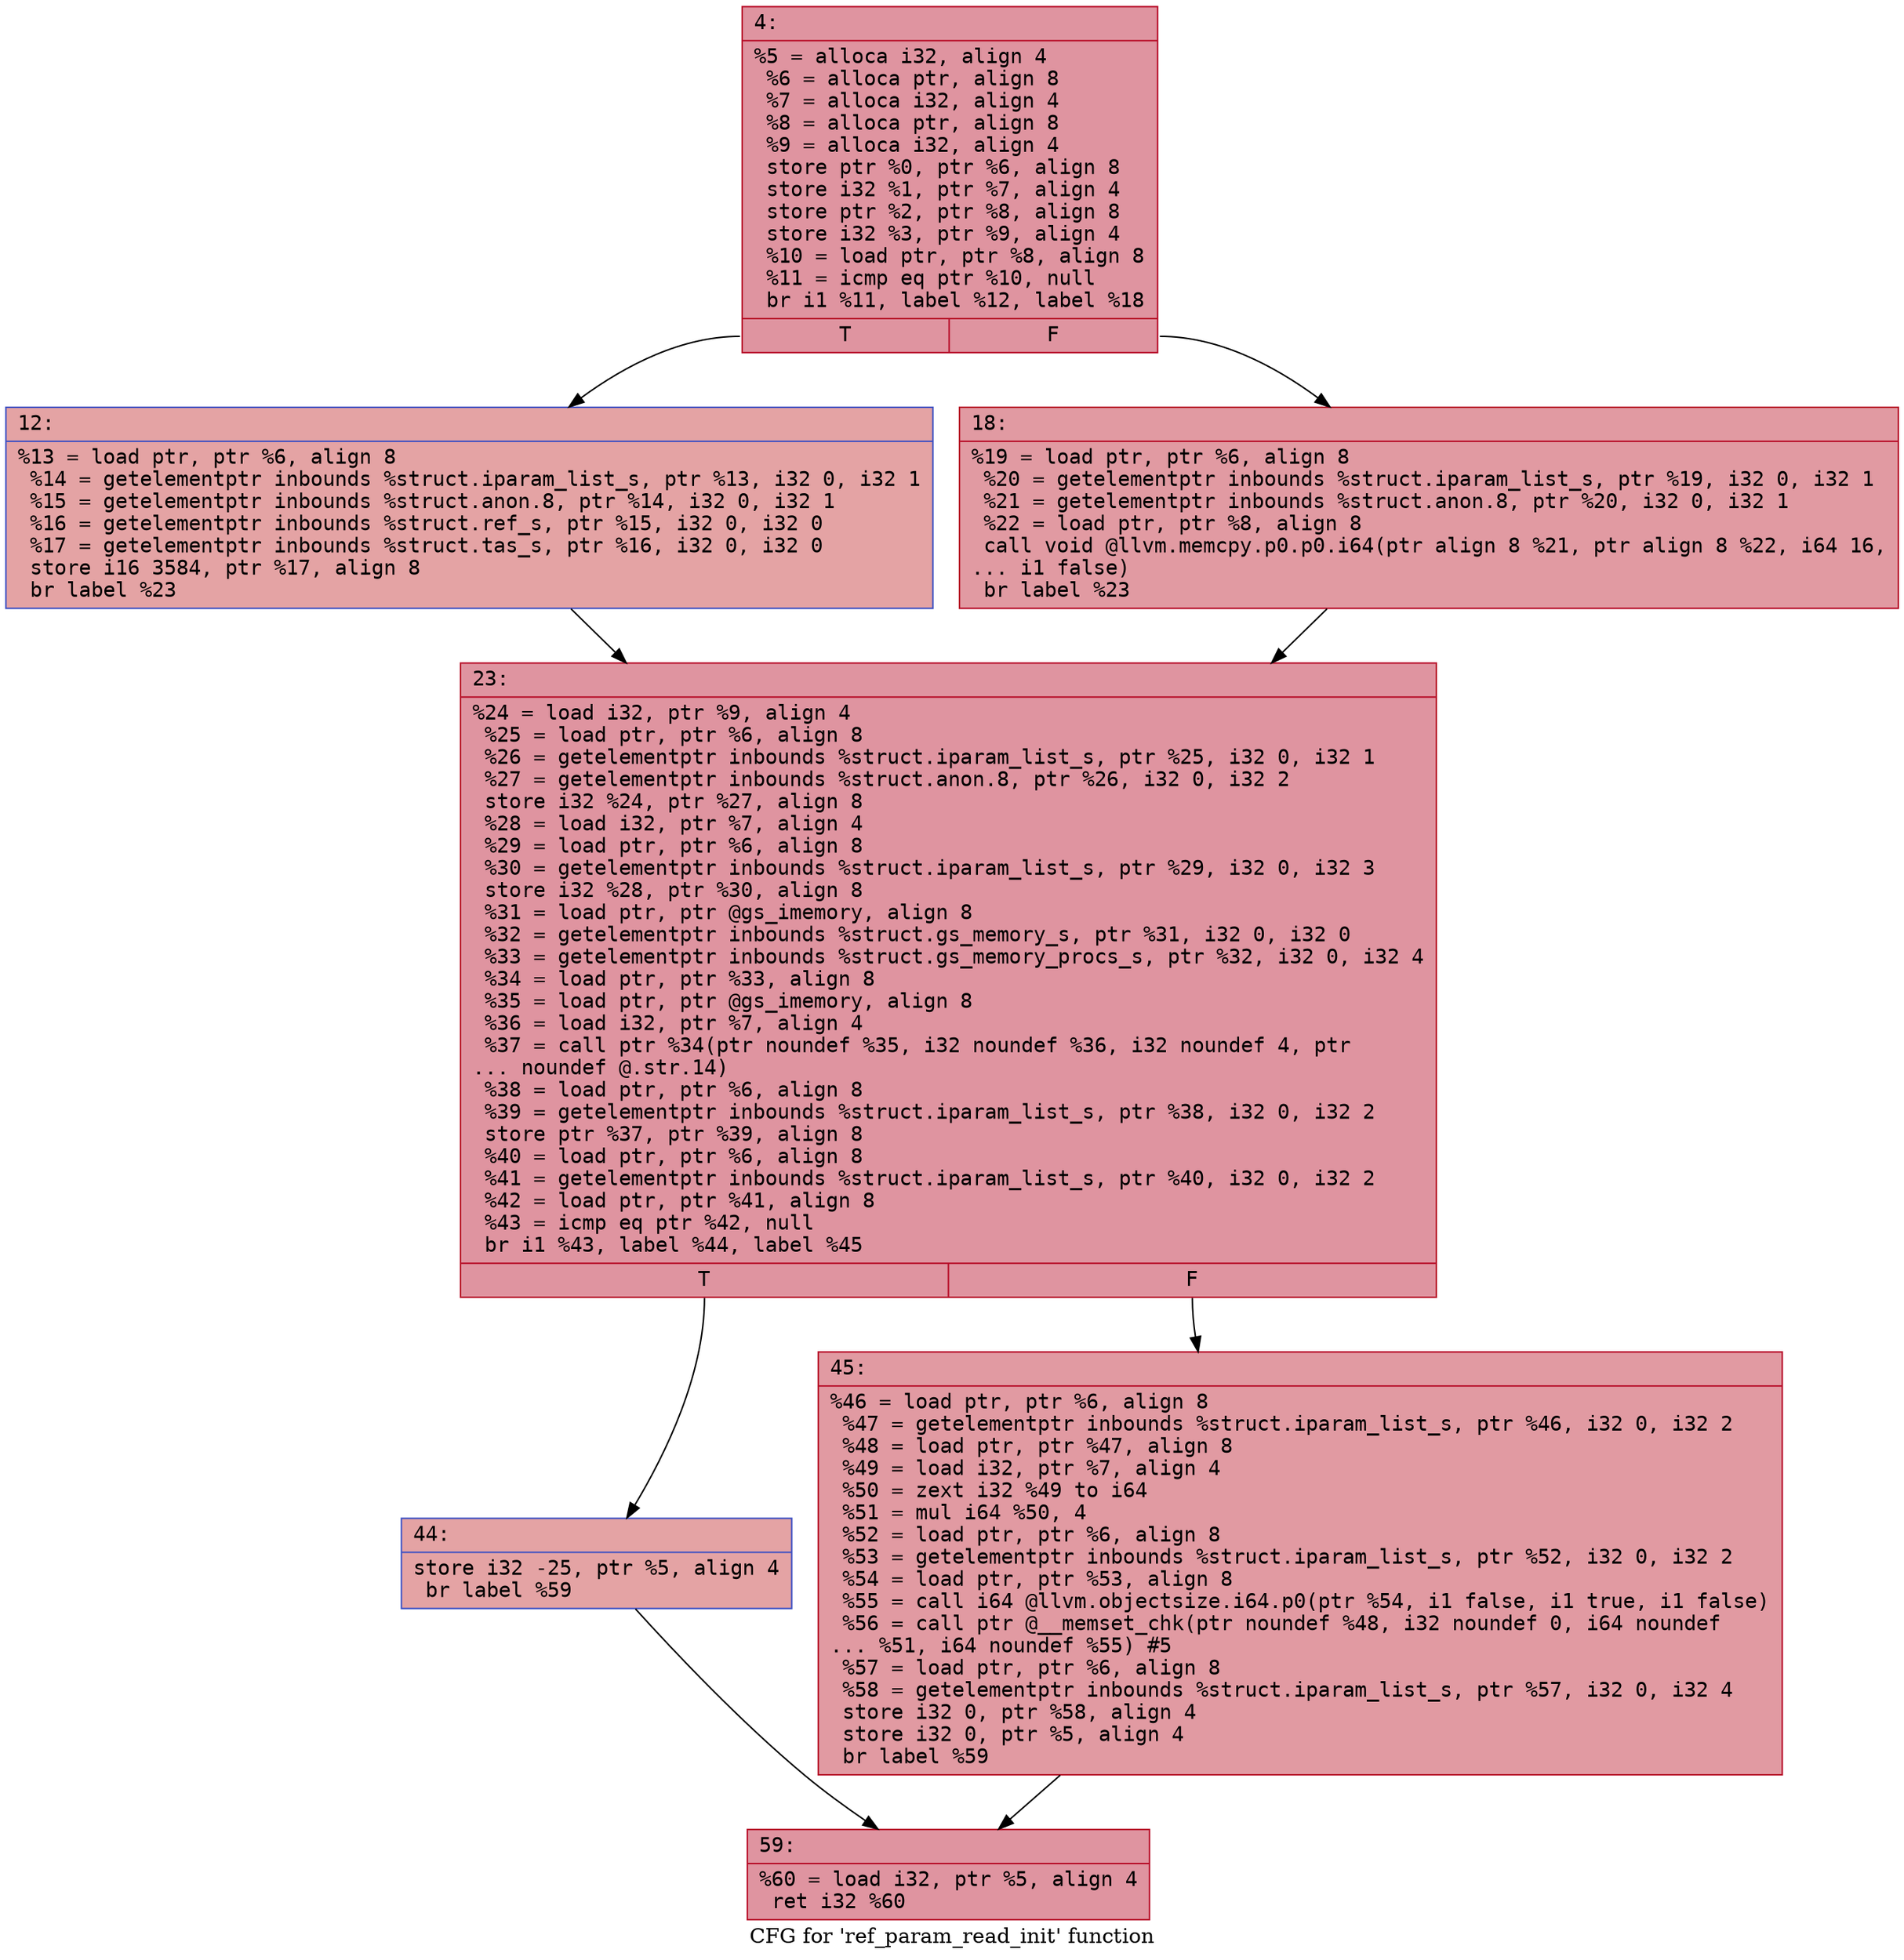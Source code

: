 digraph "CFG for 'ref_param_read_init' function" {
	label="CFG for 'ref_param_read_init' function";

	Node0x6000017aeb70 [shape=record,color="#b70d28ff", style=filled, fillcolor="#b70d2870" fontname="Courier",label="{4:\l|  %5 = alloca i32, align 4\l  %6 = alloca ptr, align 8\l  %7 = alloca i32, align 4\l  %8 = alloca ptr, align 8\l  %9 = alloca i32, align 4\l  store ptr %0, ptr %6, align 8\l  store i32 %1, ptr %7, align 4\l  store ptr %2, ptr %8, align 8\l  store i32 %3, ptr %9, align 4\l  %10 = load ptr, ptr %8, align 8\l  %11 = icmp eq ptr %10, null\l  br i1 %11, label %12, label %18\l|{<s0>T|<s1>F}}"];
	Node0x6000017aeb70:s0 -> Node0x6000017aee90[tooltip="4 -> 12\nProbability 37.50%" ];
	Node0x6000017aeb70:s1 -> Node0x6000017aeee0[tooltip="4 -> 18\nProbability 62.50%" ];
	Node0x6000017aee90 [shape=record,color="#3d50c3ff", style=filled, fillcolor="#c32e3170" fontname="Courier",label="{12:\l|  %13 = load ptr, ptr %6, align 8\l  %14 = getelementptr inbounds %struct.iparam_list_s, ptr %13, i32 0, i32 1\l  %15 = getelementptr inbounds %struct.anon.8, ptr %14, i32 0, i32 1\l  %16 = getelementptr inbounds %struct.ref_s, ptr %15, i32 0, i32 0\l  %17 = getelementptr inbounds %struct.tas_s, ptr %16, i32 0, i32 0\l  store i16 3584, ptr %17, align 8\l  br label %23\l}"];
	Node0x6000017aee90 -> Node0x6000017aef30[tooltip="12 -> 23\nProbability 100.00%" ];
	Node0x6000017aeee0 [shape=record,color="#b70d28ff", style=filled, fillcolor="#bb1b2c70" fontname="Courier",label="{18:\l|  %19 = load ptr, ptr %6, align 8\l  %20 = getelementptr inbounds %struct.iparam_list_s, ptr %19, i32 0, i32 1\l  %21 = getelementptr inbounds %struct.anon.8, ptr %20, i32 0, i32 1\l  %22 = load ptr, ptr %8, align 8\l  call void @llvm.memcpy.p0.p0.i64(ptr align 8 %21, ptr align 8 %22, i64 16,\l... i1 false)\l  br label %23\l}"];
	Node0x6000017aeee0 -> Node0x6000017aef30[tooltip="18 -> 23\nProbability 100.00%" ];
	Node0x6000017aef30 [shape=record,color="#b70d28ff", style=filled, fillcolor="#b70d2870" fontname="Courier",label="{23:\l|  %24 = load i32, ptr %9, align 4\l  %25 = load ptr, ptr %6, align 8\l  %26 = getelementptr inbounds %struct.iparam_list_s, ptr %25, i32 0, i32 1\l  %27 = getelementptr inbounds %struct.anon.8, ptr %26, i32 0, i32 2\l  store i32 %24, ptr %27, align 8\l  %28 = load i32, ptr %7, align 4\l  %29 = load ptr, ptr %6, align 8\l  %30 = getelementptr inbounds %struct.iparam_list_s, ptr %29, i32 0, i32 3\l  store i32 %28, ptr %30, align 8\l  %31 = load ptr, ptr @gs_imemory, align 8\l  %32 = getelementptr inbounds %struct.gs_memory_s, ptr %31, i32 0, i32 0\l  %33 = getelementptr inbounds %struct.gs_memory_procs_s, ptr %32, i32 0, i32 4\l  %34 = load ptr, ptr %33, align 8\l  %35 = load ptr, ptr @gs_imemory, align 8\l  %36 = load i32, ptr %7, align 4\l  %37 = call ptr %34(ptr noundef %35, i32 noundef %36, i32 noundef 4, ptr\l... noundef @.str.14)\l  %38 = load ptr, ptr %6, align 8\l  %39 = getelementptr inbounds %struct.iparam_list_s, ptr %38, i32 0, i32 2\l  store ptr %37, ptr %39, align 8\l  %40 = load ptr, ptr %6, align 8\l  %41 = getelementptr inbounds %struct.iparam_list_s, ptr %40, i32 0, i32 2\l  %42 = load ptr, ptr %41, align 8\l  %43 = icmp eq ptr %42, null\l  br i1 %43, label %44, label %45\l|{<s0>T|<s1>F}}"];
	Node0x6000017aef30:s0 -> Node0x6000017aef80[tooltip="23 -> 44\nProbability 37.50%" ];
	Node0x6000017aef30:s1 -> Node0x6000017aefd0[tooltip="23 -> 45\nProbability 62.50%" ];
	Node0x6000017aef80 [shape=record,color="#3d50c3ff", style=filled, fillcolor="#c32e3170" fontname="Courier",label="{44:\l|  store i32 -25, ptr %5, align 4\l  br label %59\l}"];
	Node0x6000017aef80 -> Node0x6000017af020[tooltip="44 -> 59\nProbability 100.00%" ];
	Node0x6000017aefd0 [shape=record,color="#b70d28ff", style=filled, fillcolor="#bb1b2c70" fontname="Courier",label="{45:\l|  %46 = load ptr, ptr %6, align 8\l  %47 = getelementptr inbounds %struct.iparam_list_s, ptr %46, i32 0, i32 2\l  %48 = load ptr, ptr %47, align 8\l  %49 = load i32, ptr %7, align 4\l  %50 = zext i32 %49 to i64\l  %51 = mul i64 %50, 4\l  %52 = load ptr, ptr %6, align 8\l  %53 = getelementptr inbounds %struct.iparam_list_s, ptr %52, i32 0, i32 2\l  %54 = load ptr, ptr %53, align 8\l  %55 = call i64 @llvm.objectsize.i64.p0(ptr %54, i1 false, i1 true, i1 false)\l  %56 = call ptr @__memset_chk(ptr noundef %48, i32 noundef 0, i64 noundef\l... %51, i64 noundef %55) #5\l  %57 = load ptr, ptr %6, align 8\l  %58 = getelementptr inbounds %struct.iparam_list_s, ptr %57, i32 0, i32 4\l  store i32 0, ptr %58, align 4\l  store i32 0, ptr %5, align 4\l  br label %59\l}"];
	Node0x6000017aefd0 -> Node0x6000017af020[tooltip="45 -> 59\nProbability 100.00%" ];
	Node0x6000017af020 [shape=record,color="#b70d28ff", style=filled, fillcolor="#b70d2870" fontname="Courier",label="{59:\l|  %60 = load i32, ptr %5, align 4\l  ret i32 %60\l}"];
}

